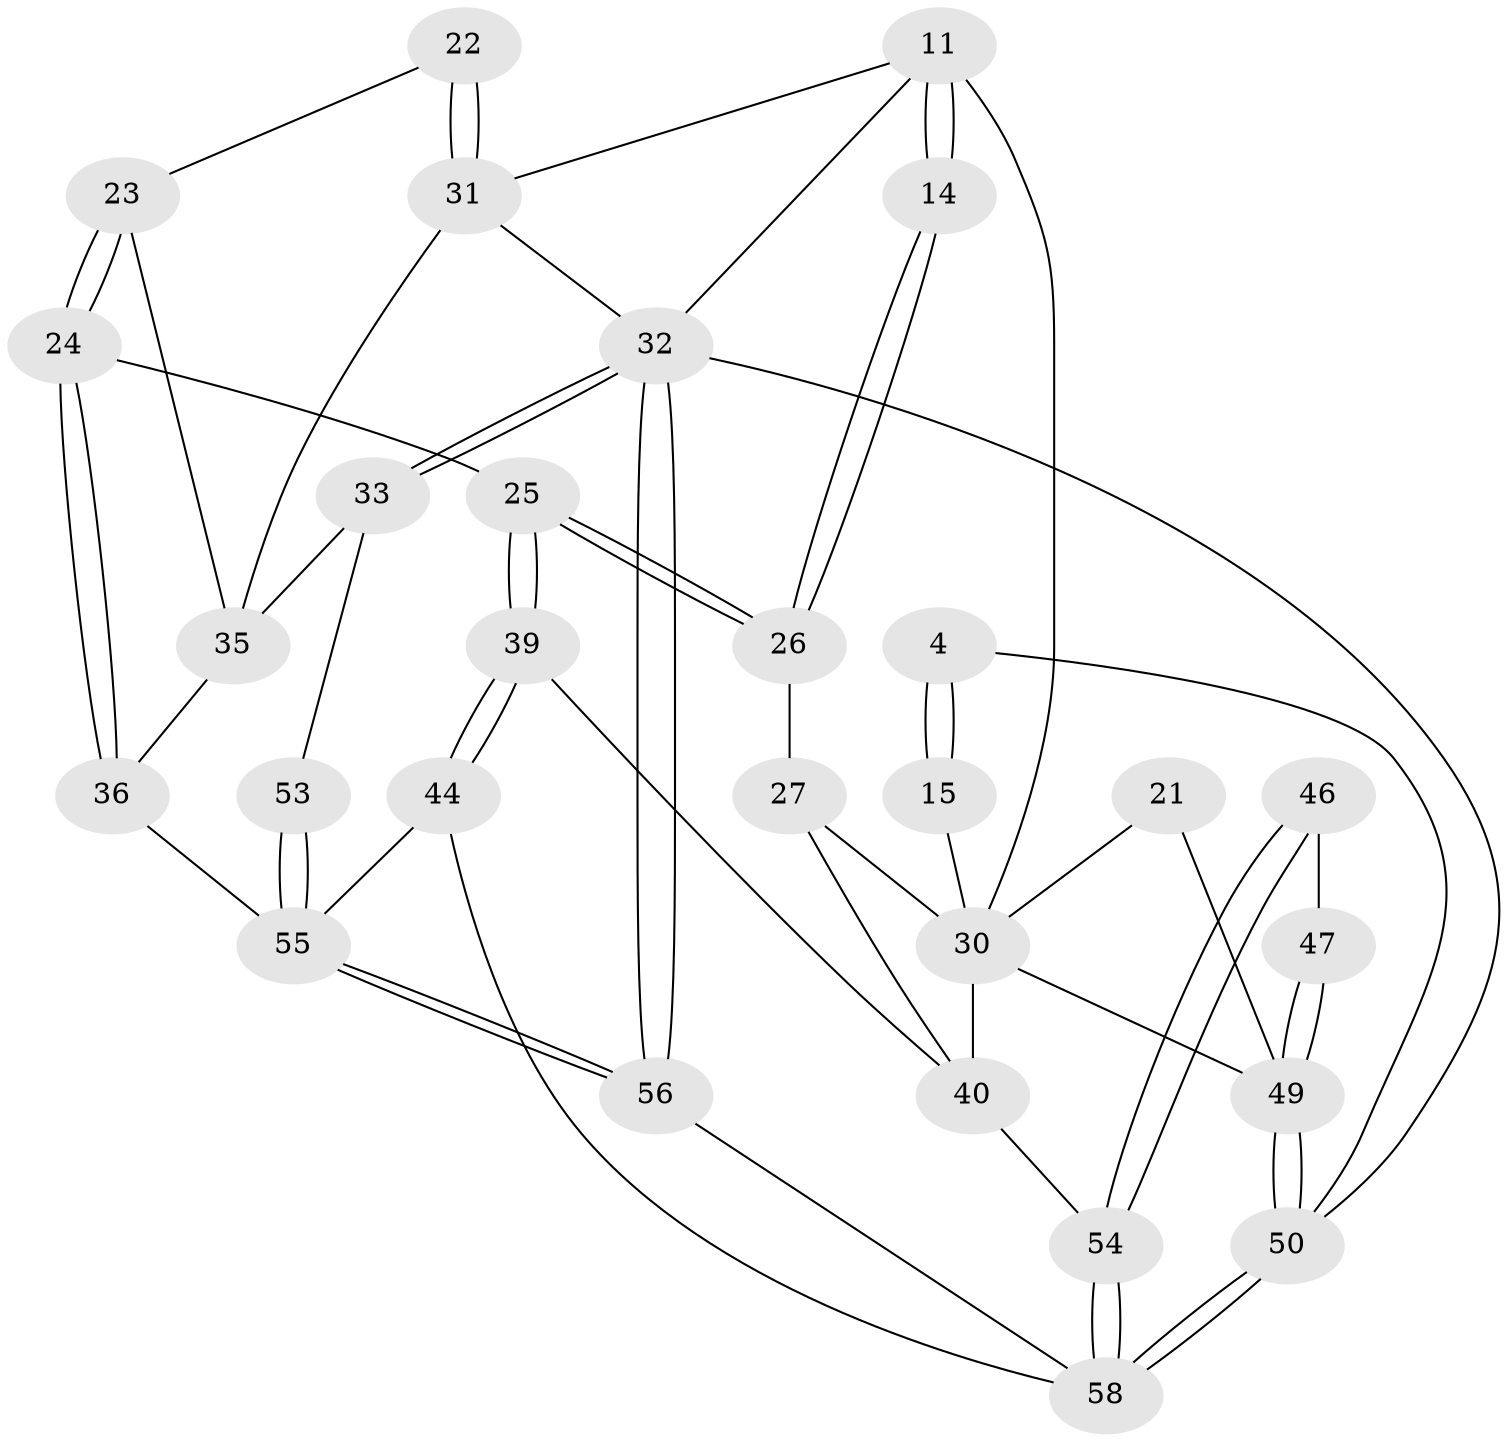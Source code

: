 // original degree distribution, {3: 0.05172413793103448, 5: 0.5, 6: 0.22413793103448276, 4: 0.22413793103448276}
// Generated by graph-tools (version 1.1) at 2025/01/03/09/25 05:01:10]
// undirected, 29 vertices, 64 edges
graph export_dot {
graph [start="1"]
  node [color=gray90,style=filled];
  4 [pos="+0+0"];
  11 [pos="+0.7627046193264906+0.24808990647719284",super="+6+7"];
  14 [pos="+0.6753596414804097+0.3227149358221928"];
  15 [pos="+0.1823616441716035+0.19106076670361744",super="+10+5"];
  21 [pos="+0.157582975967034+0.4600461943823876"];
  22 [pos="+0.8709380409373979+0.4047982618908025"];
  23 [pos="+0.863157225862503+0.4281832706096731"];
  24 [pos="+0.6921056929184007+0.48503291137720445"];
  25 [pos="+0.6803221090812671+0.48542903286224715"];
  26 [pos="+0.6521270180056404+0.4540047976266829"];
  27 [pos="+0.48229339151870493+0.43161455631800016"];
  30 [pos="+0.21140820970140206+0.5035657638706685",super="+20+19"];
  31 [pos="+1+0.30540096672585654",super="+13+12"];
  32 [pos="+1+1",super="+2"];
  33 [pos="+1+0.7131912363796431"];
  35 [pos="+0.8854473434558603+0.4624730753641303",super="+34"];
  36 [pos="+0.8753091427620066+0.6362429955816397"];
  39 [pos="+0.6523769825656516+0.6153191204354314"];
  40 [pos="+0.5334092253341833+0.6318654652604796",super="+29"];
  44 [pos="+0.7320017762195178+0.7752946214040777"];
  46 [pos="+0.3167698551328158+0.8324712986717909"];
  47 [pos="+0.13112462512411632+0.7391128721036535"];
  49 [pos="+0+0.828247571829672",super="+41+17"];
  50 [pos="+0+1",super="+3"];
  53 [pos="+0.9655515408351427+0.725416207660746"];
  54 [pos="+0.34875016256426566+0.8881927567530818",super="+52+48+45"];
  55 [pos="+0.8714137617346165+1",super="+43+42"];
  56 [pos="+0.8998457749409644+1"];
  58 [pos="+0.33435849688558894+1",super="+57"];
  4 -- 15 [weight=2];
  4 -- 15;
  4 -- 50;
  11 -- 14 [weight=2];
  11 -- 14;
  11 -- 31;
  11 -- 32;
  11 -- 30;
  14 -- 26;
  14 -- 26;
  15 -- 30;
  21 -- 49 [weight=2];
  21 -- 30;
  22 -- 23;
  22 -- 31 [weight=2];
  22 -- 31;
  23 -- 24;
  23 -- 24;
  23 -- 35;
  24 -- 25;
  24 -- 36;
  24 -- 36;
  25 -- 26;
  25 -- 26;
  25 -- 39;
  25 -- 39;
  26 -- 27;
  27 -- 40;
  27 -- 30;
  30 -- 49 [weight=2];
  30 -- 40;
  31 -- 32;
  31 -- 35;
  32 -- 33;
  32 -- 33;
  32 -- 56;
  32 -- 56;
  32 -- 50 [weight=2];
  33 -- 53;
  33 -- 35;
  35 -- 36;
  36 -- 55;
  39 -- 40;
  39 -- 44;
  39 -- 44;
  40 -- 54 [weight=2];
  44 -- 55;
  44 -- 58;
  46 -- 47;
  46 -- 54 [weight=2];
  46 -- 54;
  47 -- 49 [weight=2];
  47 -- 49;
  49 -- 50 [weight=2];
  49 -- 50;
  50 -- 58;
  50 -- 58;
  53 -- 55 [weight=2];
  53 -- 55;
  54 -- 58 [weight=2];
  54 -- 58;
  55 -- 56;
  55 -- 56;
  56 -- 58;
}
